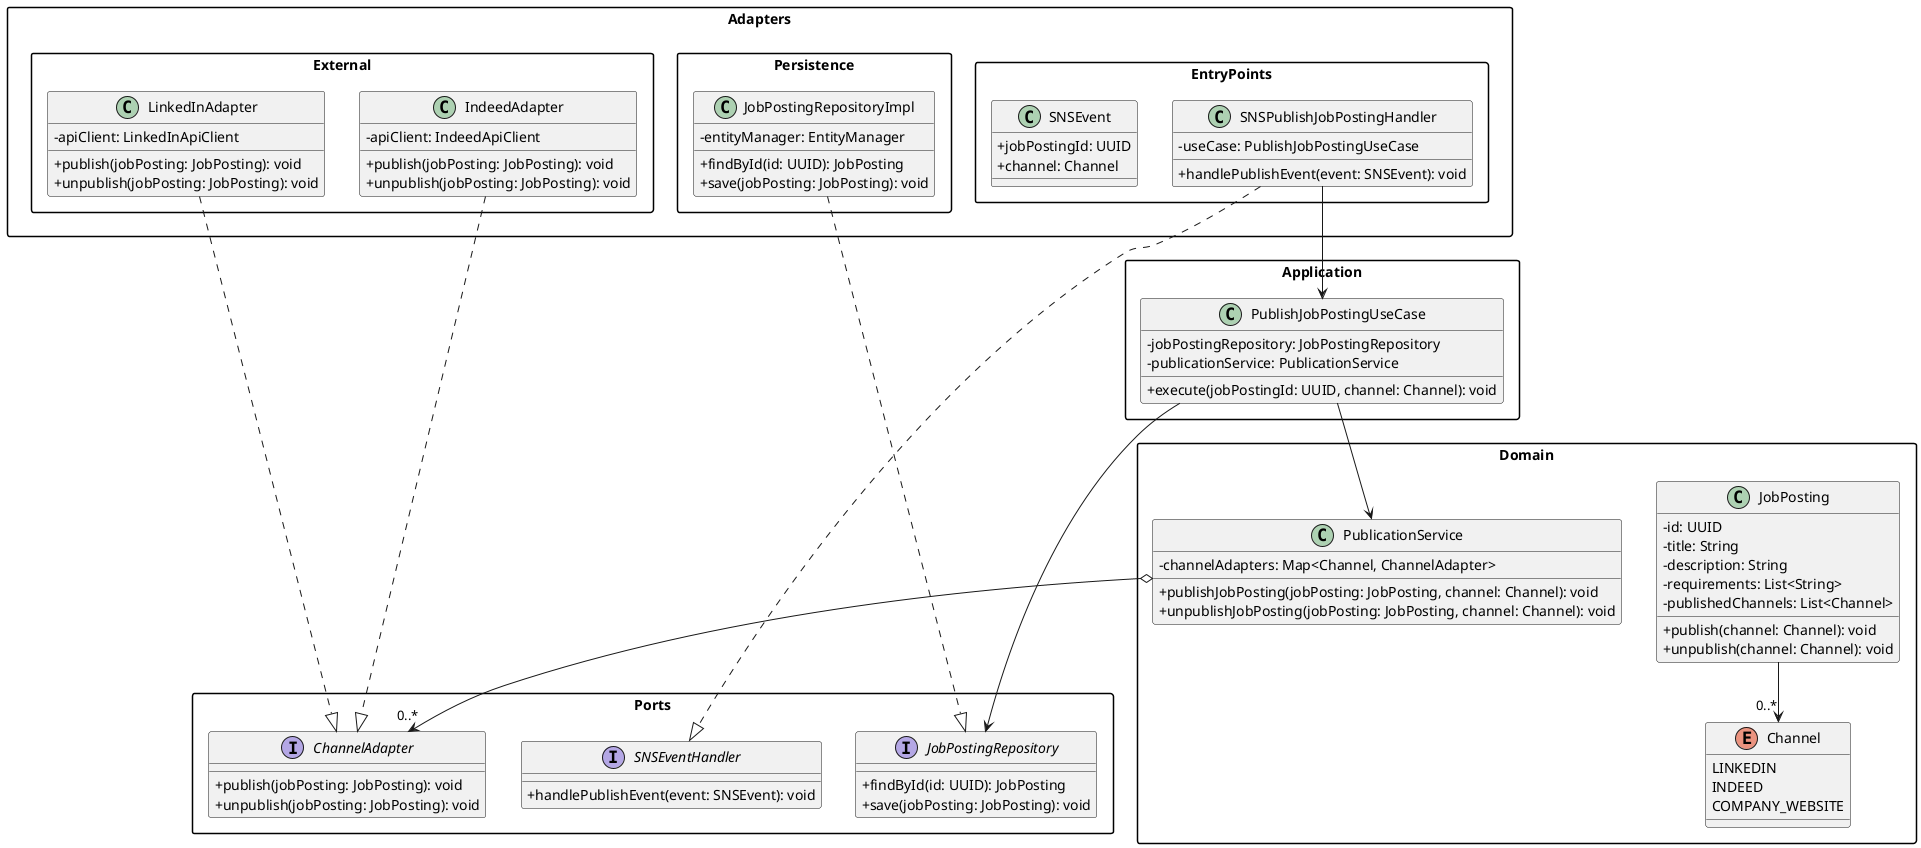 @startuml Job Posting Publication Component Updated

skinparam classAttributeIconSize 0
skinparam packageStyle rectangle

package "Domain" {
  class JobPosting {
    - id: UUID
    - title: String
    - description: String
    - requirements: List<String>
    - publishedChannels: List<Channel>
    + publish(channel: Channel): void
    + unpublish(channel: Channel): void
  }

  enum Channel {
    LINKEDIN
    INDEED
    COMPANY_WEBSITE
  }

  class PublicationService {
    - channelAdapters: Map<Channel, ChannelAdapter>
    + publishJobPosting(jobPosting: JobPosting, channel: Channel): void
    + unpublishJobPosting(jobPosting: JobPosting, channel: Channel): void
  }
}

package "Application" {
  class PublishJobPostingUseCase {
    - jobPostingRepository: JobPostingRepository
    - publicationService: PublicationService
    + execute(jobPostingId: UUID, channel: Channel): void
  }
}

package "Ports" {
  interface "JobPostingRepository" as JobPostingRepositoryPort {
    + findById(id: UUID): JobPosting
    + save(jobPosting: JobPosting): void
  }

  interface "ChannelAdapter" as ChannelAdapterPort {
    + publish(jobPosting: JobPosting): void
    + unpublish(jobPosting: JobPosting): void
  }

  interface "SNSEventHandler" as SNSEventHandlerPort {
    + handlePublishEvent(event: SNSEvent): void
  }
}

package "Adapters" {
  package "Persistence" {
    class JobPostingRepositoryImpl {
      - entityManager: EntityManager
      + findById(id: UUID): JobPosting
      + save(jobPosting: JobPosting): void
    }
  }

  package "External" {
    class LinkedInAdapter {
      - apiClient: LinkedInApiClient
      + publish(jobPosting: JobPosting): void
      + unpublish(jobPosting: JobPosting): void
    }

    class IndeedAdapter {
      - apiClient: IndeedApiClient
      + publish(jobPosting: JobPosting): void
      + unpublish(jobPosting: JobPosting): void
    }
  }

  package "EntryPoints" {
    class SNSPublishJobPostingHandler {
      - useCase: PublishJobPostingUseCase
      + handlePublishEvent(event: SNSEvent): void
    }

    class SNSEvent {
      + jobPostingId: UUID
      + channel: Channel
    }
  }
}

JobPosting --> "0..*" Channel
PublicationService o--> "0..*" ChannelAdapterPort
PublishJobPostingUseCase --> JobPostingRepositoryPort
PublishJobPostingUseCase --> PublicationService
JobPostingRepositoryImpl ..|> JobPostingRepositoryPort
LinkedInAdapter ..|> ChannelAdapterPort
IndeedAdapter ..|> ChannelAdapterPort
SNSPublishJobPostingHandler ..|> SNSEventHandlerPort
SNSPublishJobPostingHandler --> PublishJobPostingUseCase

@enduml